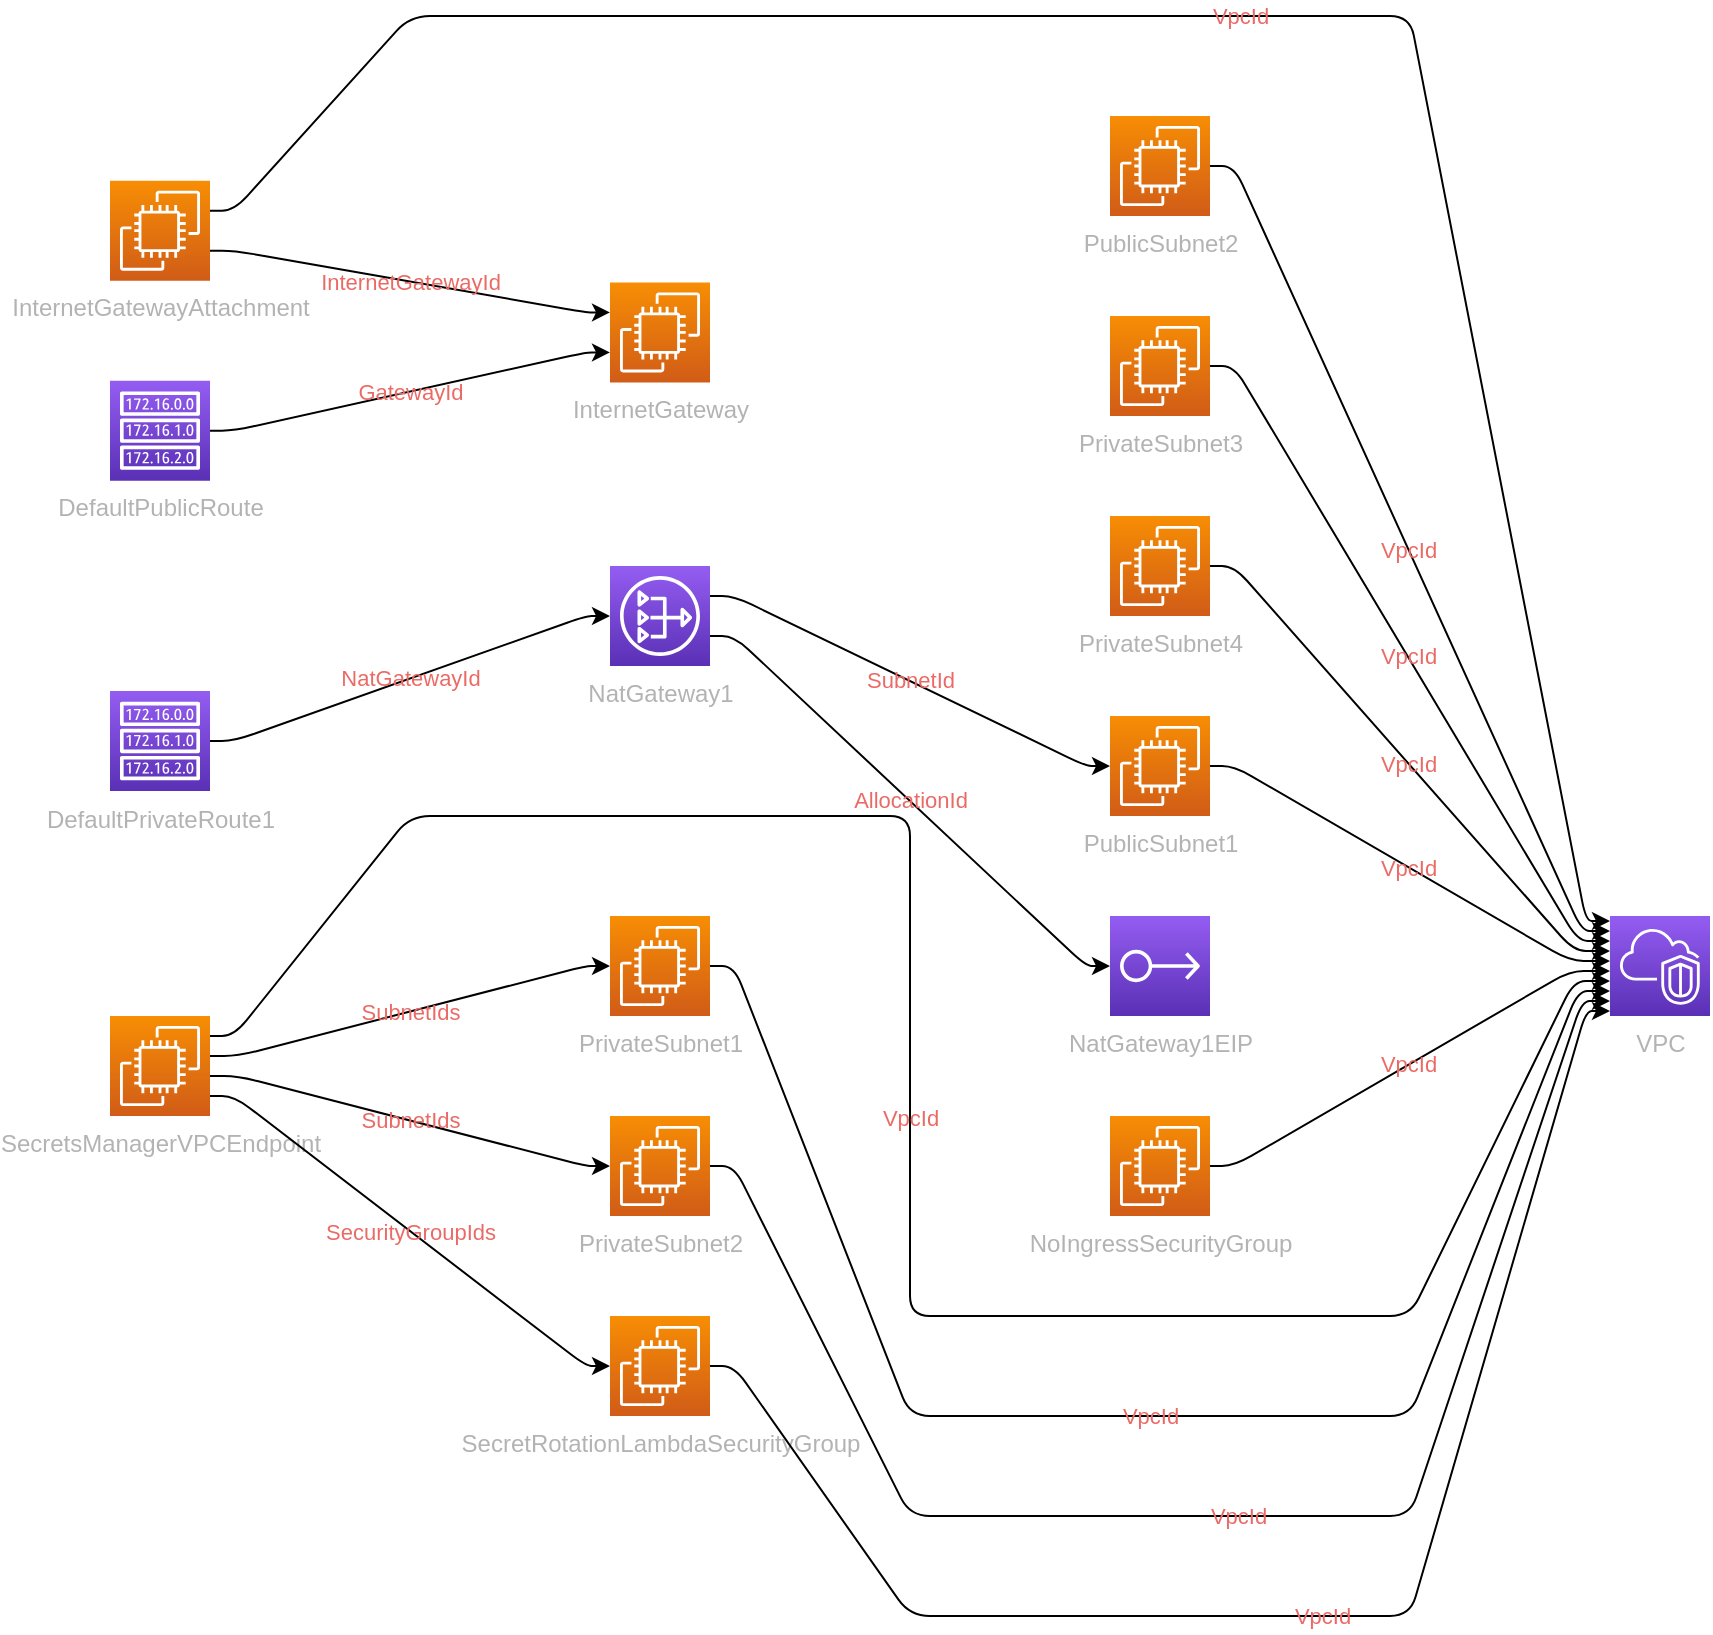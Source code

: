 <mxfile version="13.1.3" pages="2">
            <diagram id="diagramid" name="Diagram">
              <mxGraphModel><root><mxCell id="0"/><mxCell id="1" parent="0"/><mxCell id="2" value="VPC" style="outlineConnect=0;fontColor=#B3B3B3;gradientColor=#945DF2;gradientDirection=north;fillColor=#5A30B5;strokeColor=#ffffff;dashed=0;verticalLabelPosition=bottom;verticalAlign=top;align=center;html=1;fontSize=12;fontStyle=0;aspect=fixed;shape=mxgraph.aws4.resourceIcon;resIcon=mxgraph.aws4.vpc;" vertex="1" parent="1"><mxGeometry x="750" y="450" width="50" height="50" as="geometry"/></mxCell><mxCell id="3" value="InternetGateway" style="outlineConnect=0;fontColor=#B3B3B3;gradientColor=#F78E04;gradientDirection=north;fillColor=#D05C17;strokeColor=#ffffff;dashed=0;verticalLabelPosition=bottom;verticalAlign=top;align=center;html=1;fontSize=12;fontStyle=0;aspect=fixed;shape=mxgraph.aws4.resourceIcon;resIcon=mxgraph.aws4.ec2;" vertex="1" parent="1"><mxGeometry x="250" y="133.198" width="50" height="50" as="geometry"/></mxCell><mxCell id="4" value="InternetGatewayAttachment" style="outlineConnect=0;fontColor=#B3B3B3;gradientColor=#F78E04;gradientDirection=north;fillColor=#D05C17;strokeColor=#ffffff;dashed=0;verticalLabelPosition=bottom;verticalAlign=top;align=center;html=1;fontSize=12;fontStyle=0;aspect=fixed;shape=mxgraph.aws4.resourceIcon;resIcon=mxgraph.aws4.ec2;" vertex="1" parent="1"><mxGeometry y="82.332" width="50" height="50" as="geometry"/></mxCell><mxCell id="5" value="PublicSubnet1" style="outlineConnect=0;fontColor=#B3B3B3;gradientColor=#F78E04;gradientDirection=north;fillColor=#D05C17;strokeColor=#ffffff;dashed=0;verticalLabelPosition=bottom;verticalAlign=top;align=center;html=1;fontSize=12;fontStyle=0;aspect=fixed;shape=mxgraph.aws4.resourceIcon;resIcon=mxgraph.aws4.ec2;" vertex="1" parent="1"><mxGeometry x="500" y="350" width="50" height="50" as="geometry"/></mxCell><mxCell id="6" value="PublicSubnet2" style="outlineConnect=0;fontColor=#B3B3B3;gradientColor=#F78E04;gradientDirection=north;fillColor=#D05C17;strokeColor=#ffffff;dashed=0;verticalLabelPosition=bottom;verticalAlign=top;align=center;html=1;fontSize=12;fontStyle=0;aspect=fixed;shape=mxgraph.aws4.resourceIcon;resIcon=mxgraph.aws4.ec2;" vertex="1" parent="1"><mxGeometry x="500" y="50" width="50" height="50" as="geometry"/></mxCell><mxCell id="7" value="PrivateSubnet1" style="outlineConnect=0;fontColor=#B3B3B3;gradientColor=#F78E04;gradientDirection=north;fillColor=#D05C17;strokeColor=#ffffff;dashed=0;verticalLabelPosition=bottom;verticalAlign=top;align=center;html=1;fontSize=12;fontStyle=0;aspect=fixed;shape=mxgraph.aws4.resourceIcon;resIcon=mxgraph.aws4.ec2;" vertex="1" parent="1"><mxGeometry x="250" y="450" width="50" height="50" as="geometry"/></mxCell><mxCell id="8" value="PrivateSubnet2" style="outlineConnect=0;fontColor=#B3B3B3;gradientColor=#F78E04;gradientDirection=north;fillColor=#D05C17;strokeColor=#ffffff;dashed=0;verticalLabelPosition=bottom;verticalAlign=top;align=center;html=1;fontSize=12;fontStyle=0;aspect=fixed;shape=mxgraph.aws4.resourceIcon;resIcon=mxgraph.aws4.ec2;" vertex="1" parent="1"><mxGeometry x="250" y="550" width="50" height="50" as="geometry"/></mxCell><mxCell id="9" value="PrivateSubnet3" style="outlineConnect=0;fontColor=#B3B3B3;gradientColor=#F78E04;gradientDirection=north;fillColor=#D05C17;strokeColor=#ffffff;dashed=0;verticalLabelPosition=bottom;verticalAlign=top;align=center;html=1;fontSize=12;fontStyle=0;aspect=fixed;shape=mxgraph.aws4.resourceIcon;resIcon=mxgraph.aws4.ec2;" vertex="1" parent="1"><mxGeometry x="500" y="150" width="50" height="50" as="geometry"/></mxCell><mxCell id="10" value="PrivateSubnet4" style="outlineConnect=0;fontColor=#B3B3B3;gradientColor=#F78E04;gradientDirection=north;fillColor=#D05C17;strokeColor=#ffffff;dashed=0;verticalLabelPosition=bottom;verticalAlign=top;align=center;html=1;fontSize=12;fontStyle=0;aspect=fixed;shape=mxgraph.aws4.resourceIcon;resIcon=mxgraph.aws4.ec2;" vertex="1" parent="1"><mxGeometry x="500" y="250" width="50" height="50" as="geometry"/></mxCell><mxCell id="11" value="NatGateway1EIP" style="outlineConnect=0;fontColor=#B3B3B3;gradientColor=#945DF2;gradientDirection=north;fillColor=#5A30B5;strokeColor=#ffffff;dashed=0;verticalLabelPosition=bottom;verticalAlign=top;align=center;html=1;fontSize=12;fontStyle=0;aspect=fixed;shape=mxgraph.aws4.resourceIcon;resIcon=mxgraph.aws4.elastic_ip_address;" vertex="1" parent="1"><mxGeometry x="500" y="450" width="50" height="50" as="geometry"/></mxCell><mxCell id="12" value="NatGateway1" style="outlineConnect=0;fontColor=#B3B3B3;gradientColor=#945DF2;gradientDirection=north;fillColor=#5A30B5;strokeColor=#ffffff;dashed=0;verticalLabelPosition=bottom;verticalAlign=top;align=center;html=1;fontSize=12;fontStyle=0;aspect=fixed;shape=mxgraph.aws4.resourceIcon;resIcon=mxgraph.aws4.nat_gateway;" vertex="1" parent="1"><mxGeometry x="250" y="275" width="50" height="50" as="geometry"/></mxCell><mxCell id="14" value="DefaultPublicRoute" style="outlineConnect=0;fontColor=#B3B3B3;gradientColor=#945DF2;gradientDirection=north;fillColor=#5A30B5;strokeColor=#ffffff;dashed=0;verticalLabelPosition=bottom;verticalAlign=top;align=center;html=1;fontSize=12;fontStyle=0;aspect=fixed;shape=mxgraph.aws4.resourceIcon;resIcon=mxgraph.aws4.route_table;" vertex="1" parent="1"><mxGeometry y="182.332" width="50" height="50" as="geometry"/></mxCell><mxCell id="18" value="DefaultPrivateRoute1" style="outlineConnect=0;fontColor=#B3B3B3;gradientColor=#945DF2;gradientDirection=north;fillColor=#5A30B5;strokeColor=#ffffff;dashed=0;verticalLabelPosition=bottom;verticalAlign=top;align=center;html=1;fontSize=12;fontStyle=0;aspect=fixed;shape=mxgraph.aws4.resourceIcon;resIcon=mxgraph.aws4.route_table;" vertex="1" parent="1"><mxGeometry y="337.5" width="50" height="50" as="geometry"/></mxCell><mxCell id="23" value="NoIngressSecurityGroup" style="outlineConnect=0;fontColor=#B3B3B3;gradientColor=#F78E04;gradientDirection=north;fillColor=#D05C17;strokeColor=#ffffff;dashed=0;verticalLabelPosition=bottom;verticalAlign=top;align=center;html=1;fontSize=12;fontStyle=0;aspect=fixed;shape=mxgraph.aws4.resourceIcon;resIcon=mxgraph.aws4.ec2;" vertex="1" parent="1"><mxGeometry x="500" y="550" width="50" height="50" as="geometry"/></mxCell><mxCell id="24" value="SecretRotationLambdaSecurityGroup" style="outlineConnect=0;fontColor=#B3B3B3;gradientColor=#F78E04;gradientDirection=north;fillColor=#D05C17;strokeColor=#ffffff;dashed=0;verticalLabelPosition=bottom;verticalAlign=top;align=center;html=1;fontSize=12;fontStyle=0;aspect=fixed;shape=mxgraph.aws4.resourceIcon;resIcon=mxgraph.aws4.ec2;" vertex="1" parent="1"><mxGeometry x="250" y="650" width="50" height="50" as="geometry"/></mxCell><mxCell id="26" value="SecretsManagerVPCEndpoint" style="outlineConnect=0;fontColor=#B3B3B3;gradientColor=#F78E04;gradientDirection=north;fillColor=#D05C17;strokeColor=#ffffff;dashed=0;verticalLabelPosition=bottom;verticalAlign=top;align=center;html=1;fontSize=12;fontStyle=0;aspect=fixed;shape=mxgraph.aws4.resourceIcon;resIcon=mxgraph.aws4.ec2;" vertex="1" parent="1"><mxGeometry y="500" width="50" height="50" as="geometry"/></mxCell><mxCell id="InternetGateway|InternetGatewayAttachment" value="InternetGatewayId" style="edgeStyle=orthogonalEdgeStyle;rounded=1;orthogonalLoop=1;jettySize=auto;html=1;labelBackgroundColor=none;fontColor=#EA6B66;noEdgeStyle=1;orthogonal=1;" edge="1" parent="1" source="4" target="3"><mxGeometry relative="1" as="geometry"><Array as="points"><mxPoint x="62" y="117.332"/><mxPoint x="238" y="148.198"/></Array></mxGeometry></mxCell><mxCell id="VPC|InternetGatewayAttachment" value="VpcId" style="edgeStyle=orthogonalEdgeStyle;rounded=1;orthogonalLoop=1;jettySize=auto;html=1;labelBackgroundColor=none;fontColor=#EA6B66;noEdgeStyle=1;orthogonal=1;" edge="1" parent="1" source="4" target="2"><mxGeometry relative="1" as="geometry"><Array as="points"><mxPoint x="62" y="97.332"/><mxPoint x="150"/><mxPoint x="400"/><mxPoint x="400"/><mxPoint x="650"/><mxPoint x="738" y="452.5"/></Array></mxGeometry></mxCell><mxCell id="VPC|PublicSubnet1" value="VpcId" style="edgeStyle=orthogonalEdgeStyle;rounded=1;orthogonalLoop=1;jettySize=auto;html=1;labelBackgroundColor=none;fontColor=#EA6B66;noEdgeStyle=1;orthogonal=1;" edge="1" parent="1" source="5" target="2"><mxGeometry relative="1" as="geometry"><Array as="points"><mxPoint x="562" y="375"/><mxPoint x="730" y="472.5"/></Array></mxGeometry></mxCell><mxCell id="VPC|PublicSubnet2" value="VpcId" style="edgeStyle=orthogonalEdgeStyle;rounded=1;orthogonalLoop=1;jettySize=auto;html=1;labelBackgroundColor=none;fontColor=#EA6B66;noEdgeStyle=1;orthogonal=1;" edge="1" parent="1" source="6" target="2"><mxGeometry relative="1" as="geometry"><Array as="points"><mxPoint x="562" y="75"/><mxPoint x="736" y="457.5"/></Array></mxGeometry></mxCell><mxCell id="VPC|PrivateSubnet1" value="VpcId" style="edgeStyle=orthogonalEdgeStyle;rounded=1;orthogonalLoop=1;jettySize=auto;html=1;labelBackgroundColor=none;fontColor=#EA6B66;noEdgeStyle=1;orthogonal=1;" edge="1" parent="1" source="7" target="2"><mxGeometry relative="1" as="geometry"><Array as="points"><mxPoint x="312" y="475"/><mxPoint x="400" y="700"/><mxPoint x="650" y="700"/><mxPoint x="734" y="487.5"/></Array></mxGeometry></mxCell><mxCell id="VPC|PrivateSubnet2" value="VpcId" style="edgeStyle=orthogonalEdgeStyle;rounded=1;orthogonalLoop=1;jettySize=auto;html=1;labelBackgroundColor=none;fontColor=#EA6B66;noEdgeStyle=1;orthogonal=1;" edge="1" parent="1" source="8" target="2"><mxGeometry relative="1" as="geometry"><Array as="points"><mxPoint x="312" y="575"/><mxPoint x="400" y="750"/><mxPoint x="650" y="750"/><mxPoint x="736" y="492.5"/></Array></mxGeometry></mxCell><mxCell id="VPC|PrivateSubnet3" value="VpcId" style="edgeStyle=orthogonalEdgeStyle;rounded=1;orthogonalLoop=1;jettySize=auto;html=1;labelBackgroundColor=none;fontColor=#EA6B66;noEdgeStyle=1;orthogonal=1;" edge="1" parent="1" source="9" target="2"><mxGeometry relative="1" as="geometry"><Array as="points"><mxPoint x="562" y="175"/><mxPoint x="734" y="462.5"/></Array></mxGeometry></mxCell><mxCell id="VPC|PrivateSubnet4" value="VpcId" style="edgeStyle=orthogonalEdgeStyle;rounded=1;orthogonalLoop=1;jettySize=auto;html=1;labelBackgroundColor=none;fontColor=#EA6B66;noEdgeStyle=1;orthogonal=1;" edge="1" parent="1" source="10" target="2"><mxGeometry relative="1" as="geometry"><Array as="points"><mxPoint x="562" y="275"/><mxPoint x="732" y="467.5"/></Array></mxGeometry></mxCell><mxCell id="PublicSubnet1|NatGateway1" value="SubnetId" style="edgeStyle=orthogonalEdgeStyle;rounded=1;orthogonalLoop=1;jettySize=auto;html=1;labelBackgroundColor=none;fontColor=#EA6B66;noEdgeStyle=1;orthogonal=1;" edge="1" parent="1" source="12" target="5"><mxGeometry relative="1" as="geometry"><Array as="points"><mxPoint x="312" y="290"/><mxPoint x="488" y="375"/></Array></mxGeometry></mxCell><mxCell id="NatGateway1EIP|NatGateway1" value="AllocationId" style="edgeStyle=orthogonalEdgeStyle;rounded=1;orthogonalLoop=1;jettySize=auto;html=1;labelBackgroundColor=none;fontColor=#EA6B66;noEdgeStyle=1;orthogonal=1;" edge="1" parent="1" source="12" target="11"><mxGeometry relative="1" as="geometry"><Array as="points"><mxPoint x="312" y="310"/><mxPoint x="488" y="475"/></Array></mxGeometry></mxCell><mxCell id="InternetGateway|DefaultPublicRoute" value="GatewayId" style="edgeStyle=orthogonalEdgeStyle;rounded=1;orthogonalLoop=1;jettySize=auto;html=1;labelBackgroundColor=none;fontColor=#EA6B66;noEdgeStyle=1;orthogonal=1;" edge="1" parent="1" source="14" target="3"><mxGeometry relative="1" as="geometry"><Array as="points"><mxPoint x="62" y="207.332"/><mxPoint x="238" y="168.198"/></Array></mxGeometry></mxCell><mxCell id="NatGateway1|DefaultPrivateRoute1" value="NatGatewayId" style="edgeStyle=orthogonalEdgeStyle;rounded=1;orthogonalLoop=1;jettySize=auto;html=1;labelBackgroundColor=none;fontColor=#EA6B66;noEdgeStyle=1;orthogonal=1;" edge="1" parent="1" source="18" target="12"><mxGeometry relative="1" as="geometry"><Array as="points"><mxPoint x="62" y="362.5"/><mxPoint x="238" y="300"/></Array></mxGeometry></mxCell><mxCell id="VPC|NoIngressSecurityGroup" value="VpcId" style="edgeStyle=orthogonalEdgeStyle;rounded=1;orthogonalLoop=1;jettySize=auto;html=1;labelBackgroundColor=none;fontColor=#EA6B66;noEdgeStyle=1;orthogonal=1;" edge="1" parent="1" source="23" target="2"><mxGeometry relative="1" as="geometry"><Array as="points"><mxPoint x="562" y="575"/><mxPoint x="730" y="477.5"/></Array></mxGeometry></mxCell><mxCell id="VPC|SecretRotationLambdaSecurityGroup" value="VpcId" style="edgeStyle=orthogonalEdgeStyle;rounded=1;orthogonalLoop=1;jettySize=auto;html=1;labelBackgroundColor=none;fontColor=#EA6B66;noEdgeStyle=1;orthogonal=1;" edge="1" parent="1" source="24" target="2"><mxGeometry relative="1" as="geometry"><Array as="points"><mxPoint x="312" y="675"/><mxPoint x="400" y="800"/><mxPoint x="650" y="800"/><mxPoint x="738" y="497.5"/></Array></mxGeometry></mxCell><mxCell id="VPC|SecretsManagerVPCEndpoint" value="VpcId" style="edgeStyle=orthogonalEdgeStyle;rounded=1;orthogonalLoop=1;jettySize=auto;html=1;labelBackgroundColor=none;fontColor=#EA6B66;noEdgeStyle=1;orthogonal=1;" edge="1" parent="1" source="26" target="2"><mxGeometry relative="1" as="geometry"><Array as="points"><mxPoint x="62" y="510"/><mxPoint x="150" y="400"/><mxPoint x="400" y="400"/><mxPoint x="400" y="650"/><mxPoint x="650" y="650"/><mxPoint x="732" y="482.5"/></Array></mxGeometry></mxCell><mxCell id="PrivateSubnet1|SecretsManagerVPCEndpoint" value="SubnetIds" style="edgeStyle=orthogonalEdgeStyle;rounded=1;orthogonalLoop=1;jettySize=auto;html=1;labelBackgroundColor=none;fontColor=#EA6B66;noEdgeStyle=1;orthogonal=1;" edge="1" parent="1" source="26" target="7"><mxGeometry relative="1" as="geometry"><Array as="points"><mxPoint x="64" y="520"/><mxPoint x="238" y="475"/></Array></mxGeometry></mxCell><mxCell id="PrivateSubnet2|SecretsManagerVPCEndpoint" value="SubnetIds" style="edgeStyle=orthogonalEdgeStyle;rounded=1;orthogonalLoop=1;jettySize=auto;html=1;labelBackgroundColor=none;fontColor=#EA6B66;noEdgeStyle=1;orthogonal=1;" edge="1" parent="1" source="26" target="8"><mxGeometry relative="1" as="geometry"><Array as="points"><mxPoint x="64" y="530"/><mxPoint x="238" y="575"/></Array></mxGeometry></mxCell><mxCell id="SecretRotationLambdaSecurityGroup|SecretsManagerVPCEndpoint" value="SecurityGroupIds" style="edgeStyle=orthogonalEdgeStyle;rounded=1;orthogonalLoop=1;jettySize=auto;html=1;labelBackgroundColor=none;fontColor=#EA6B66;noEdgeStyle=1;orthogonal=1;" edge="1" parent="1" source="26" target="24"><mxGeometry relative="1" as="geometry"><Array as="points"><mxPoint x="62" y="540"/><mxPoint x="238" y="675"/></Array></mxGeometry></mxCell></root></mxGraphModel>
            </diagram>
          </mxfile>